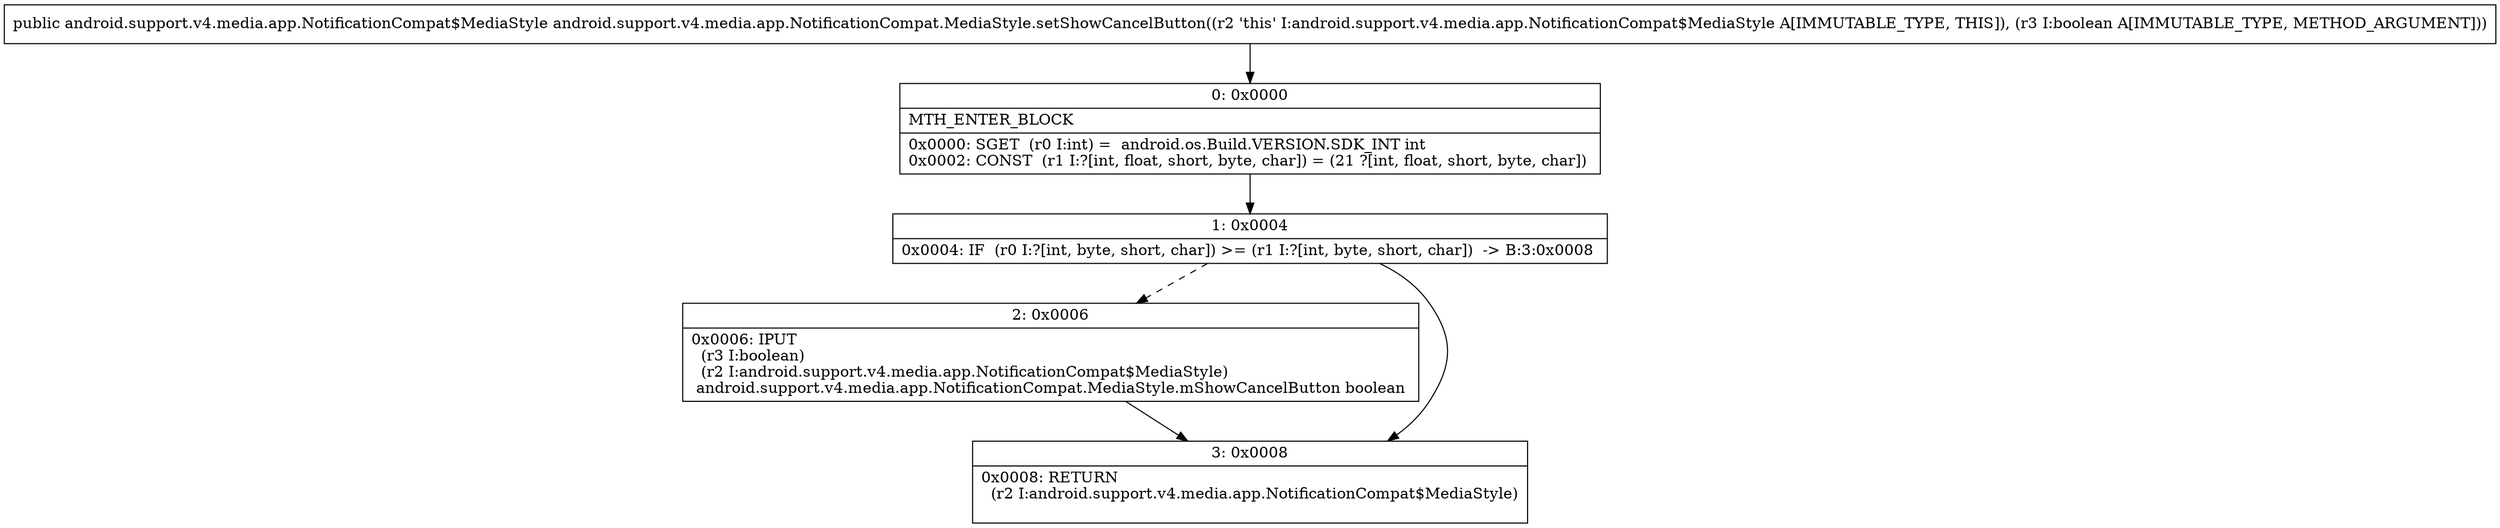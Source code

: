 digraph "CFG forandroid.support.v4.media.app.NotificationCompat.MediaStyle.setShowCancelButton(Z)Landroid\/support\/v4\/media\/app\/NotificationCompat$MediaStyle;" {
Node_0 [shape=record,label="{0\:\ 0x0000|MTH_ENTER_BLOCK\l|0x0000: SGET  (r0 I:int) =  android.os.Build.VERSION.SDK_INT int \l0x0002: CONST  (r1 I:?[int, float, short, byte, char]) = (21 ?[int, float, short, byte, char]) \l}"];
Node_1 [shape=record,label="{1\:\ 0x0004|0x0004: IF  (r0 I:?[int, byte, short, char]) \>= (r1 I:?[int, byte, short, char])  \-\> B:3:0x0008 \l}"];
Node_2 [shape=record,label="{2\:\ 0x0006|0x0006: IPUT  \l  (r3 I:boolean)\l  (r2 I:android.support.v4.media.app.NotificationCompat$MediaStyle)\l android.support.v4.media.app.NotificationCompat.MediaStyle.mShowCancelButton boolean \l}"];
Node_3 [shape=record,label="{3\:\ 0x0008|0x0008: RETURN  \l  (r2 I:android.support.v4.media.app.NotificationCompat$MediaStyle)\l \l}"];
MethodNode[shape=record,label="{public android.support.v4.media.app.NotificationCompat$MediaStyle android.support.v4.media.app.NotificationCompat.MediaStyle.setShowCancelButton((r2 'this' I:android.support.v4.media.app.NotificationCompat$MediaStyle A[IMMUTABLE_TYPE, THIS]), (r3 I:boolean A[IMMUTABLE_TYPE, METHOD_ARGUMENT])) }"];
MethodNode -> Node_0;
Node_0 -> Node_1;
Node_1 -> Node_2[style=dashed];
Node_1 -> Node_3;
Node_2 -> Node_3;
}

